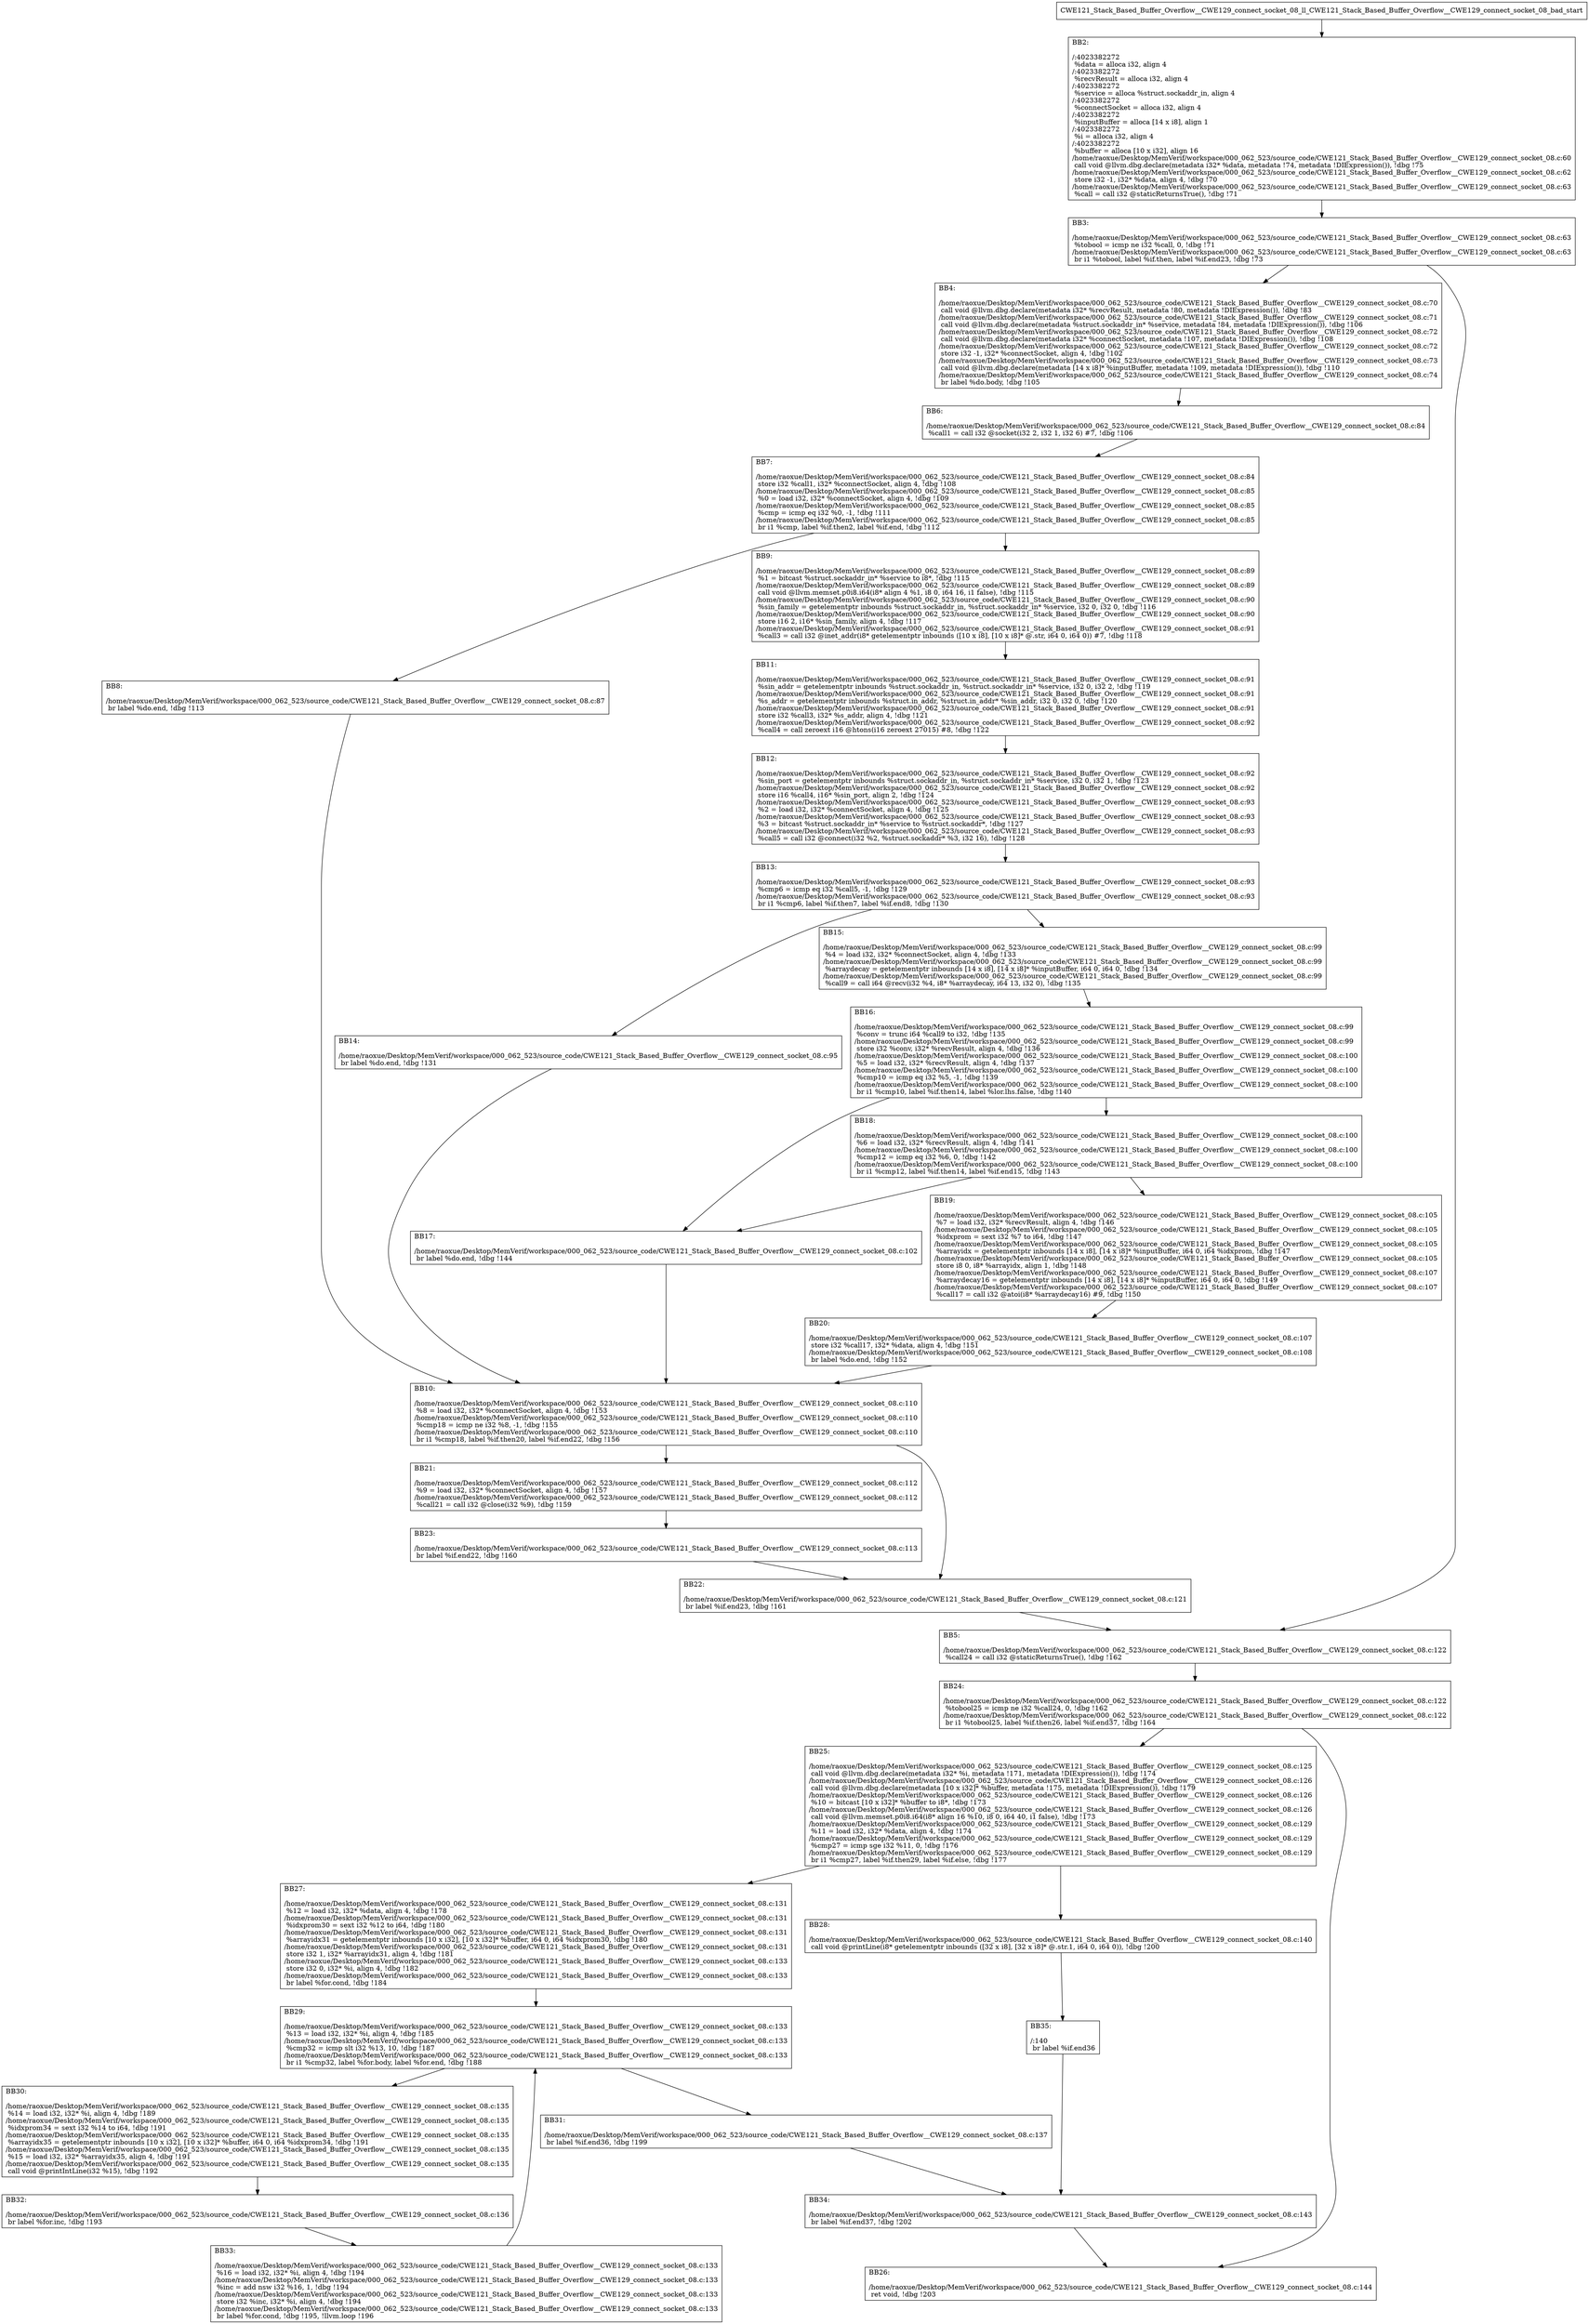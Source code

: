 digraph "CFG for'CWE121_Stack_Based_Buffer_Overflow__CWE129_connect_socket_08_ll_CWE121_Stack_Based_Buffer_Overflow__CWE129_connect_socket_08_bad' function" {
	BBCWE121_Stack_Based_Buffer_Overflow__CWE129_connect_socket_08_ll_CWE121_Stack_Based_Buffer_Overflow__CWE129_connect_socket_08_bad_start[shape=record,label="{CWE121_Stack_Based_Buffer_Overflow__CWE129_connect_socket_08_ll_CWE121_Stack_Based_Buffer_Overflow__CWE129_connect_socket_08_bad_start}"];
	BBCWE121_Stack_Based_Buffer_Overflow__CWE129_connect_socket_08_ll_CWE121_Stack_Based_Buffer_Overflow__CWE129_connect_socket_08_bad_start-> CWE121_Stack_Based_Buffer_Overflow__CWE129_connect_socket_08_ll_CWE121_Stack_Based_Buffer_Overflow__CWE129_connect_socket_08_badBB2;
	CWE121_Stack_Based_Buffer_Overflow__CWE129_connect_socket_08_ll_CWE121_Stack_Based_Buffer_Overflow__CWE129_connect_socket_08_badBB2 [shape=record, label="{BB2:\l\l/:4023382272\l
  %data = alloca i32, align 4\l
/:4023382272\l
  %recvResult = alloca i32, align 4\l
/:4023382272\l
  %service = alloca %struct.sockaddr_in, align 4\l
/:4023382272\l
  %connectSocket = alloca i32, align 4\l
/:4023382272\l
  %inputBuffer = alloca [14 x i8], align 1\l
/:4023382272\l
  %i = alloca i32, align 4\l
/:4023382272\l
  %buffer = alloca [10 x i32], align 16\l
/home/raoxue/Desktop/MemVerif/workspace/000_062_523/source_code/CWE121_Stack_Based_Buffer_Overflow__CWE129_connect_socket_08.c:60\l
  call void @llvm.dbg.declare(metadata i32* %data, metadata !74, metadata !DIExpression()), !dbg !75\l
/home/raoxue/Desktop/MemVerif/workspace/000_062_523/source_code/CWE121_Stack_Based_Buffer_Overflow__CWE129_connect_socket_08.c:62\l
  store i32 -1, i32* %data, align 4, !dbg !70\l
/home/raoxue/Desktop/MemVerif/workspace/000_062_523/source_code/CWE121_Stack_Based_Buffer_Overflow__CWE129_connect_socket_08.c:63\l
  %call = call i32 @staticReturnsTrue(), !dbg !71\l
}"];
	CWE121_Stack_Based_Buffer_Overflow__CWE129_connect_socket_08_ll_CWE121_Stack_Based_Buffer_Overflow__CWE129_connect_socket_08_badBB2-> CWE121_Stack_Based_Buffer_Overflow__CWE129_connect_socket_08_ll_CWE121_Stack_Based_Buffer_Overflow__CWE129_connect_socket_08_badBB3;
	CWE121_Stack_Based_Buffer_Overflow__CWE129_connect_socket_08_ll_CWE121_Stack_Based_Buffer_Overflow__CWE129_connect_socket_08_badBB3 [shape=record, label="{BB3:\l\l/home/raoxue/Desktop/MemVerif/workspace/000_062_523/source_code/CWE121_Stack_Based_Buffer_Overflow__CWE129_connect_socket_08.c:63\l
  %tobool = icmp ne i32 %call, 0, !dbg !71\l
/home/raoxue/Desktop/MemVerif/workspace/000_062_523/source_code/CWE121_Stack_Based_Buffer_Overflow__CWE129_connect_socket_08.c:63\l
  br i1 %tobool, label %if.then, label %if.end23, !dbg !73\l
}"];
	CWE121_Stack_Based_Buffer_Overflow__CWE129_connect_socket_08_ll_CWE121_Stack_Based_Buffer_Overflow__CWE129_connect_socket_08_badBB3-> CWE121_Stack_Based_Buffer_Overflow__CWE129_connect_socket_08_ll_CWE121_Stack_Based_Buffer_Overflow__CWE129_connect_socket_08_badBB4;
	CWE121_Stack_Based_Buffer_Overflow__CWE129_connect_socket_08_ll_CWE121_Stack_Based_Buffer_Overflow__CWE129_connect_socket_08_badBB3-> CWE121_Stack_Based_Buffer_Overflow__CWE129_connect_socket_08_ll_CWE121_Stack_Based_Buffer_Overflow__CWE129_connect_socket_08_badBB5;
	CWE121_Stack_Based_Buffer_Overflow__CWE129_connect_socket_08_ll_CWE121_Stack_Based_Buffer_Overflow__CWE129_connect_socket_08_badBB4 [shape=record, label="{BB4:\l\l/home/raoxue/Desktop/MemVerif/workspace/000_062_523/source_code/CWE121_Stack_Based_Buffer_Overflow__CWE129_connect_socket_08.c:70\l
  call void @llvm.dbg.declare(metadata i32* %recvResult, metadata !80, metadata !DIExpression()), !dbg !83\l
/home/raoxue/Desktop/MemVerif/workspace/000_062_523/source_code/CWE121_Stack_Based_Buffer_Overflow__CWE129_connect_socket_08.c:71\l
  call void @llvm.dbg.declare(metadata %struct.sockaddr_in* %service, metadata !84, metadata !DIExpression()), !dbg !106\l
/home/raoxue/Desktop/MemVerif/workspace/000_062_523/source_code/CWE121_Stack_Based_Buffer_Overflow__CWE129_connect_socket_08.c:72\l
  call void @llvm.dbg.declare(metadata i32* %connectSocket, metadata !107, metadata !DIExpression()), !dbg !108\l
/home/raoxue/Desktop/MemVerif/workspace/000_062_523/source_code/CWE121_Stack_Based_Buffer_Overflow__CWE129_connect_socket_08.c:72\l
  store i32 -1, i32* %connectSocket, align 4, !dbg !102\l
/home/raoxue/Desktop/MemVerif/workspace/000_062_523/source_code/CWE121_Stack_Based_Buffer_Overflow__CWE129_connect_socket_08.c:73\l
  call void @llvm.dbg.declare(metadata [14 x i8]* %inputBuffer, metadata !109, metadata !DIExpression()), !dbg !110\l
/home/raoxue/Desktop/MemVerif/workspace/000_062_523/source_code/CWE121_Stack_Based_Buffer_Overflow__CWE129_connect_socket_08.c:74\l
  br label %do.body, !dbg !105\l
}"];
	CWE121_Stack_Based_Buffer_Overflow__CWE129_connect_socket_08_ll_CWE121_Stack_Based_Buffer_Overflow__CWE129_connect_socket_08_badBB4-> CWE121_Stack_Based_Buffer_Overflow__CWE129_connect_socket_08_ll_CWE121_Stack_Based_Buffer_Overflow__CWE129_connect_socket_08_badBB6;
	CWE121_Stack_Based_Buffer_Overflow__CWE129_connect_socket_08_ll_CWE121_Stack_Based_Buffer_Overflow__CWE129_connect_socket_08_badBB6 [shape=record, label="{BB6:\l\l/home/raoxue/Desktop/MemVerif/workspace/000_062_523/source_code/CWE121_Stack_Based_Buffer_Overflow__CWE129_connect_socket_08.c:84\l
  %call1 = call i32 @socket(i32 2, i32 1, i32 6) #7, !dbg !106\l
}"];
	CWE121_Stack_Based_Buffer_Overflow__CWE129_connect_socket_08_ll_CWE121_Stack_Based_Buffer_Overflow__CWE129_connect_socket_08_badBB6-> CWE121_Stack_Based_Buffer_Overflow__CWE129_connect_socket_08_ll_CWE121_Stack_Based_Buffer_Overflow__CWE129_connect_socket_08_badBB7;
	CWE121_Stack_Based_Buffer_Overflow__CWE129_connect_socket_08_ll_CWE121_Stack_Based_Buffer_Overflow__CWE129_connect_socket_08_badBB7 [shape=record, label="{BB7:\l\l/home/raoxue/Desktop/MemVerif/workspace/000_062_523/source_code/CWE121_Stack_Based_Buffer_Overflow__CWE129_connect_socket_08.c:84\l
  store i32 %call1, i32* %connectSocket, align 4, !dbg !108\l
/home/raoxue/Desktop/MemVerif/workspace/000_062_523/source_code/CWE121_Stack_Based_Buffer_Overflow__CWE129_connect_socket_08.c:85\l
  %0 = load i32, i32* %connectSocket, align 4, !dbg !109\l
/home/raoxue/Desktop/MemVerif/workspace/000_062_523/source_code/CWE121_Stack_Based_Buffer_Overflow__CWE129_connect_socket_08.c:85\l
  %cmp = icmp eq i32 %0, -1, !dbg !111\l
/home/raoxue/Desktop/MemVerif/workspace/000_062_523/source_code/CWE121_Stack_Based_Buffer_Overflow__CWE129_connect_socket_08.c:85\l
  br i1 %cmp, label %if.then2, label %if.end, !dbg !112\l
}"];
	CWE121_Stack_Based_Buffer_Overflow__CWE129_connect_socket_08_ll_CWE121_Stack_Based_Buffer_Overflow__CWE129_connect_socket_08_badBB7-> CWE121_Stack_Based_Buffer_Overflow__CWE129_connect_socket_08_ll_CWE121_Stack_Based_Buffer_Overflow__CWE129_connect_socket_08_badBB8;
	CWE121_Stack_Based_Buffer_Overflow__CWE129_connect_socket_08_ll_CWE121_Stack_Based_Buffer_Overflow__CWE129_connect_socket_08_badBB7-> CWE121_Stack_Based_Buffer_Overflow__CWE129_connect_socket_08_ll_CWE121_Stack_Based_Buffer_Overflow__CWE129_connect_socket_08_badBB9;
	CWE121_Stack_Based_Buffer_Overflow__CWE129_connect_socket_08_ll_CWE121_Stack_Based_Buffer_Overflow__CWE129_connect_socket_08_badBB8 [shape=record, label="{BB8:\l\l/home/raoxue/Desktop/MemVerif/workspace/000_062_523/source_code/CWE121_Stack_Based_Buffer_Overflow__CWE129_connect_socket_08.c:87\l
  br label %do.end, !dbg !113\l
}"];
	CWE121_Stack_Based_Buffer_Overflow__CWE129_connect_socket_08_ll_CWE121_Stack_Based_Buffer_Overflow__CWE129_connect_socket_08_badBB8-> CWE121_Stack_Based_Buffer_Overflow__CWE129_connect_socket_08_ll_CWE121_Stack_Based_Buffer_Overflow__CWE129_connect_socket_08_badBB10;
	CWE121_Stack_Based_Buffer_Overflow__CWE129_connect_socket_08_ll_CWE121_Stack_Based_Buffer_Overflow__CWE129_connect_socket_08_badBB9 [shape=record, label="{BB9:\l\l/home/raoxue/Desktop/MemVerif/workspace/000_062_523/source_code/CWE121_Stack_Based_Buffer_Overflow__CWE129_connect_socket_08.c:89\l
  %1 = bitcast %struct.sockaddr_in* %service to i8*, !dbg !115\l
/home/raoxue/Desktop/MemVerif/workspace/000_062_523/source_code/CWE121_Stack_Based_Buffer_Overflow__CWE129_connect_socket_08.c:89\l
  call void @llvm.memset.p0i8.i64(i8* align 4 %1, i8 0, i64 16, i1 false), !dbg !115\l
/home/raoxue/Desktop/MemVerif/workspace/000_062_523/source_code/CWE121_Stack_Based_Buffer_Overflow__CWE129_connect_socket_08.c:90\l
  %sin_family = getelementptr inbounds %struct.sockaddr_in, %struct.sockaddr_in* %service, i32 0, i32 0, !dbg !116\l
/home/raoxue/Desktop/MemVerif/workspace/000_062_523/source_code/CWE121_Stack_Based_Buffer_Overflow__CWE129_connect_socket_08.c:90\l
  store i16 2, i16* %sin_family, align 4, !dbg !117\l
/home/raoxue/Desktop/MemVerif/workspace/000_062_523/source_code/CWE121_Stack_Based_Buffer_Overflow__CWE129_connect_socket_08.c:91\l
  %call3 = call i32 @inet_addr(i8* getelementptr inbounds ([10 x i8], [10 x i8]* @.str, i64 0, i64 0)) #7, !dbg !118\l
}"];
	CWE121_Stack_Based_Buffer_Overflow__CWE129_connect_socket_08_ll_CWE121_Stack_Based_Buffer_Overflow__CWE129_connect_socket_08_badBB9-> CWE121_Stack_Based_Buffer_Overflow__CWE129_connect_socket_08_ll_CWE121_Stack_Based_Buffer_Overflow__CWE129_connect_socket_08_badBB11;
	CWE121_Stack_Based_Buffer_Overflow__CWE129_connect_socket_08_ll_CWE121_Stack_Based_Buffer_Overflow__CWE129_connect_socket_08_badBB11 [shape=record, label="{BB11:\l\l/home/raoxue/Desktop/MemVerif/workspace/000_062_523/source_code/CWE121_Stack_Based_Buffer_Overflow__CWE129_connect_socket_08.c:91\l
  %sin_addr = getelementptr inbounds %struct.sockaddr_in, %struct.sockaddr_in* %service, i32 0, i32 2, !dbg !119\l
/home/raoxue/Desktop/MemVerif/workspace/000_062_523/source_code/CWE121_Stack_Based_Buffer_Overflow__CWE129_connect_socket_08.c:91\l
  %s_addr = getelementptr inbounds %struct.in_addr, %struct.in_addr* %sin_addr, i32 0, i32 0, !dbg !120\l
/home/raoxue/Desktop/MemVerif/workspace/000_062_523/source_code/CWE121_Stack_Based_Buffer_Overflow__CWE129_connect_socket_08.c:91\l
  store i32 %call3, i32* %s_addr, align 4, !dbg !121\l
/home/raoxue/Desktop/MemVerif/workspace/000_062_523/source_code/CWE121_Stack_Based_Buffer_Overflow__CWE129_connect_socket_08.c:92\l
  %call4 = call zeroext i16 @htons(i16 zeroext 27015) #8, !dbg !122\l
}"];
	CWE121_Stack_Based_Buffer_Overflow__CWE129_connect_socket_08_ll_CWE121_Stack_Based_Buffer_Overflow__CWE129_connect_socket_08_badBB11-> CWE121_Stack_Based_Buffer_Overflow__CWE129_connect_socket_08_ll_CWE121_Stack_Based_Buffer_Overflow__CWE129_connect_socket_08_badBB12;
	CWE121_Stack_Based_Buffer_Overflow__CWE129_connect_socket_08_ll_CWE121_Stack_Based_Buffer_Overflow__CWE129_connect_socket_08_badBB12 [shape=record, label="{BB12:\l\l/home/raoxue/Desktop/MemVerif/workspace/000_062_523/source_code/CWE121_Stack_Based_Buffer_Overflow__CWE129_connect_socket_08.c:92\l
  %sin_port = getelementptr inbounds %struct.sockaddr_in, %struct.sockaddr_in* %service, i32 0, i32 1, !dbg !123\l
/home/raoxue/Desktop/MemVerif/workspace/000_062_523/source_code/CWE121_Stack_Based_Buffer_Overflow__CWE129_connect_socket_08.c:92\l
  store i16 %call4, i16* %sin_port, align 2, !dbg !124\l
/home/raoxue/Desktop/MemVerif/workspace/000_062_523/source_code/CWE121_Stack_Based_Buffer_Overflow__CWE129_connect_socket_08.c:93\l
  %2 = load i32, i32* %connectSocket, align 4, !dbg !125\l
/home/raoxue/Desktop/MemVerif/workspace/000_062_523/source_code/CWE121_Stack_Based_Buffer_Overflow__CWE129_connect_socket_08.c:93\l
  %3 = bitcast %struct.sockaddr_in* %service to %struct.sockaddr*, !dbg !127\l
/home/raoxue/Desktop/MemVerif/workspace/000_062_523/source_code/CWE121_Stack_Based_Buffer_Overflow__CWE129_connect_socket_08.c:93\l
  %call5 = call i32 @connect(i32 %2, %struct.sockaddr* %3, i32 16), !dbg !128\l
}"];
	CWE121_Stack_Based_Buffer_Overflow__CWE129_connect_socket_08_ll_CWE121_Stack_Based_Buffer_Overflow__CWE129_connect_socket_08_badBB12-> CWE121_Stack_Based_Buffer_Overflow__CWE129_connect_socket_08_ll_CWE121_Stack_Based_Buffer_Overflow__CWE129_connect_socket_08_badBB13;
	CWE121_Stack_Based_Buffer_Overflow__CWE129_connect_socket_08_ll_CWE121_Stack_Based_Buffer_Overflow__CWE129_connect_socket_08_badBB13 [shape=record, label="{BB13:\l\l/home/raoxue/Desktop/MemVerif/workspace/000_062_523/source_code/CWE121_Stack_Based_Buffer_Overflow__CWE129_connect_socket_08.c:93\l
  %cmp6 = icmp eq i32 %call5, -1, !dbg !129\l
/home/raoxue/Desktop/MemVerif/workspace/000_062_523/source_code/CWE121_Stack_Based_Buffer_Overflow__CWE129_connect_socket_08.c:93\l
  br i1 %cmp6, label %if.then7, label %if.end8, !dbg !130\l
}"];
	CWE121_Stack_Based_Buffer_Overflow__CWE129_connect_socket_08_ll_CWE121_Stack_Based_Buffer_Overflow__CWE129_connect_socket_08_badBB13-> CWE121_Stack_Based_Buffer_Overflow__CWE129_connect_socket_08_ll_CWE121_Stack_Based_Buffer_Overflow__CWE129_connect_socket_08_badBB14;
	CWE121_Stack_Based_Buffer_Overflow__CWE129_connect_socket_08_ll_CWE121_Stack_Based_Buffer_Overflow__CWE129_connect_socket_08_badBB13-> CWE121_Stack_Based_Buffer_Overflow__CWE129_connect_socket_08_ll_CWE121_Stack_Based_Buffer_Overflow__CWE129_connect_socket_08_badBB15;
	CWE121_Stack_Based_Buffer_Overflow__CWE129_connect_socket_08_ll_CWE121_Stack_Based_Buffer_Overflow__CWE129_connect_socket_08_badBB14 [shape=record, label="{BB14:\l\l/home/raoxue/Desktop/MemVerif/workspace/000_062_523/source_code/CWE121_Stack_Based_Buffer_Overflow__CWE129_connect_socket_08.c:95\l
  br label %do.end, !dbg !131\l
}"];
	CWE121_Stack_Based_Buffer_Overflow__CWE129_connect_socket_08_ll_CWE121_Stack_Based_Buffer_Overflow__CWE129_connect_socket_08_badBB14-> CWE121_Stack_Based_Buffer_Overflow__CWE129_connect_socket_08_ll_CWE121_Stack_Based_Buffer_Overflow__CWE129_connect_socket_08_badBB10;
	CWE121_Stack_Based_Buffer_Overflow__CWE129_connect_socket_08_ll_CWE121_Stack_Based_Buffer_Overflow__CWE129_connect_socket_08_badBB15 [shape=record, label="{BB15:\l\l/home/raoxue/Desktop/MemVerif/workspace/000_062_523/source_code/CWE121_Stack_Based_Buffer_Overflow__CWE129_connect_socket_08.c:99\l
  %4 = load i32, i32* %connectSocket, align 4, !dbg !133\l
/home/raoxue/Desktop/MemVerif/workspace/000_062_523/source_code/CWE121_Stack_Based_Buffer_Overflow__CWE129_connect_socket_08.c:99\l
  %arraydecay = getelementptr inbounds [14 x i8], [14 x i8]* %inputBuffer, i64 0, i64 0, !dbg !134\l
/home/raoxue/Desktop/MemVerif/workspace/000_062_523/source_code/CWE121_Stack_Based_Buffer_Overflow__CWE129_connect_socket_08.c:99\l
  %call9 = call i64 @recv(i32 %4, i8* %arraydecay, i64 13, i32 0), !dbg !135\l
}"];
	CWE121_Stack_Based_Buffer_Overflow__CWE129_connect_socket_08_ll_CWE121_Stack_Based_Buffer_Overflow__CWE129_connect_socket_08_badBB15-> CWE121_Stack_Based_Buffer_Overflow__CWE129_connect_socket_08_ll_CWE121_Stack_Based_Buffer_Overflow__CWE129_connect_socket_08_badBB16;
	CWE121_Stack_Based_Buffer_Overflow__CWE129_connect_socket_08_ll_CWE121_Stack_Based_Buffer_Overflow__CWE129_connect_socket_08_badBB16 [shape=record, label="{BB16:\l\l/home/raoxue/Desktop/MemVerif/workspace/000_062_523/source_code/CWE121_Stack_Based_Buffer_Overflow__CWE129_connect_socket_08.c:99\l
  %conv = trunc i64 %call9 to i32, !dbg !135\l
/home/raoxue/Desktop/MemVerif/workspace/000_062_523/source_code/CWE121_Stack_Based_Buffer_Overflow__CWE129_connect_socket_08.c:99\l
  store i32 %conv, i32* %recvResult, align 4, !dbg !136\l
/home/raoxue/Desktop/MemVerif/workspace/000_062_523/source_code/CWE121_Stack_Based_Buffer_Overflow__CWE129_connect_socket_08.c:100\l
  %5 = load i32, i32* %recvResult, align 4, !dbg !137\l
/home/raoxue/Desktop/MemVerif/workspace/000_062_523/source_code/CWE121_Stack_Based_Buffer_Overflow__CWE129_connect_socket_08.c:100\l
  %cmp10 = icmp eq i32 %5, -1, !dbg !139\l
/home/raoxue/Desktop/MemVerif/workspace/000_062_523/source_code/CWE121_Stack_Based_Buffer_Overflow__CWE129_connect_socket_08.c:100\l
  br i1 %cmp10, label %if.then14, label %lor.lhs.false, !dbg !140\l
}"];
	CWE121_Stack_Based_Buffer_Overflow__CWE129_connect_socket_08_ll_CWE121_Stack_Based_Buffer_Overflow__CWE129_connect_socket_08_badBB16-> CWE121_Stack_Based_Buffer_Overflow__CWE129_connect_socket_08_ll_CWE121_Stack_Based_Buffer_Overflow__CWE129_connect_socket_08_badBB17;
	CWE121_Stack_Based_Buffer_Overflow__CWE129_connect_socket_08_ll_CWE121_Stack_Based_Buffer_Overflow__CWE129_connect_socket_08_badBB16-> CWE121_Stack_Based_Buffer_Overflow__CWE129_connect_socket_08_ll_CWE121_Stack_Based_Buffer_Overflow__CWE129_connect_socket_08_badBB18;
	CWE121_Stack_Based_Buffer_Overflow__CWE129_connect_socket_08_ll_CWE121_Stack_Based_Buffer_Overflow__CWE129_connect_socket_08_badBB18 [shape=record, label="{BB18:\l\l/home/raoxue/Desktop/MemVerif/workspace/000_062_523/source_code/CWE121_Stack_Based_Buffer_Overflow__CWE129_connect_socket_08.c:100\l
  %6 = load i32, i32* %recvResult, align 4, !dbg !141\l
/home/raoxue/Desktop/MemVerif/workspace/000_062_523/source_code/CWE121_Stack_Based_Buffer_Overflow__CWE129_connect_socket_08.c:100\l
  %cmp12 = icmp eq i32 %6, 0, !dbg !142\l
/home/raoxue/Desktop/MemVerif/workspace/000_062_523/source_code/CWE121_Stack_Based_Buffer_Overflow__CWE129_connect_socket_08.c:100\l
  br i1 %cmp12, label %if.then14, label %if.end15, !dbg !143\l
}"];
	CWE121_Stack_Based_Buffer_Overflow__CWE129_connect_socket_08_ll_CWE121_Stack_Based_Buffer_Overflow__CWE129_connect_socket_08_badBB18-> CWE121_Stack_Based_Buffer_Overflow__CWE129_connect_socket_08_ll_CWE121_Stack_Based_Buffer_Overflow__CWE129_connect_socket_08_badBB17;
	CWE121_Stack_Based_Buffer_Overflow__CWE129_connect_socket_08_ll_CWE121_Stack_Based_Buffer_Overflow__CWE129_connect_socket_08_badBB18-> CWE121_Stack_Based_Buffer_Overflow__CWE129_connect_socket_08_ll_CWE121_Stack_Based_Buffer_Overflow__CWE129_connect_socket_08_badBB19;
	CWE121_Stack_Based_Buffer_Overflow__CWE129_connect_socket_08_ll_CWE121_Stack_Based_Buffer_Overflow__CWE129_connect_socket_08_badBB17 [shape=record, label="{BB17:\l\l/home/raoxue/Desktop/MemVerif/workspace/000_062_523/source_code/CWE121_Stack_Based_Buffer_Overflow__CWE129_connect_socket_08.c:102\l
  br label %do.end, !dbg !144\l
}"];
	CWE121_Stack_Based_Buffer_Overflow__CWE129_connect_socket_08_ll_CWE121_Stack_Based_Buffer_Overflow__CWE129_connect_socket_08_badBB17-> CWE121_Stack_Based_Buffer_Overflow__CWE129_connect_socket_08_ll_CWE121_Stack_Based_Buffer_Overflow__CWE129_connect_socket_08_badBB10;
	CWE121_Stack_Based_Buffer_Overflow__CWE129_connect_socket_08_ll_CWE121_Stack_Based_Buffer_Overflow__CWE129_connect_socket_08_badBB19 [shape=record, label="{BB19:\l\l/home/raoxue/Desktop/MemVerif/workspace/000_062_523/source_code/CWE121_Stack_Based_Buffer_Overflow__CWE129_connect_socket_08.c:105\l
  %7 = load i32, i32* %recvResult, align 4, !dbg !146\l
/home/raoxue/Desktop/MemVerif/workspace/000_062_523/source_code/CWE121_Stack_Based_Buffer_Overflow__CWE129_connect_socket_08.c:105\l
  %idxprom = sext i32 %7 to i64, !dbg !147\l
/home/raoxue/Desktop/MemVerif/workspace/000_062_523/source_code/CWE121_Stack_Based_Buffer_Overflow__CWE129_connect_socket_08.c:105\l
  %arrayidx = getelementptr inbounds [14 x i8], [14 x i8]* %inputBuffer, i64 0, i64 %idxprom, !dbg !147\l
/home/raoxue/Desktop/MemVerif/workspace/000_062_523/source_code/CWE121_Stack_Based_Buffer_Overflow__CWE129_connect_socket_08.c:105\l
  store i8 0, i8* %arrayidx, align 1, !dbg !148\l
/home/raoxue/Desktop/MemVerif/workspace/000_062_523/source_code/CWE121_Stack_Based_Buffer_Overflow__CWE129_connect_socket_08.c:107\l
  %arraydecay16 = getelementptr inbounds [14 x i8], [14 x i8]* %inputBuffer, i64 0, i64 0, !dbg !149\l
/home/raoxue/Desktop/MemVerif/workspace/000_062_523/source_code/CWE121_Stack_Based_Buffer_Overflow__CWE129_connect_socket_08.c:107\l
  %call17 = call i32 @atoi(i8* %arraydecay16) #9, !dbg !150\l
}"];
	CWE121_Stack_Based_Buffer_Overflow__CWE129_connect_socket_08_ll_CWE121_Stack_Based_Buffer_Overflow__CWE129_connect_socket_08_badBB19-> CWE121_Stack_Based_Buffer_Overflow__CWE129_connect_socket_08_ll_CWE121_Stack_Based_Buffer_Overflow__CWE129_connect_socket_08_badBB20;
	CWE121_Stack_Based_Buffer_Overflow__CWE129_connect_socket_08_ll_CWE121_Stack_Based_Buffer_Overflow__CWE129_connect_socket_08_badBB20 [shape=record, label="{BB20:\l\l/home/raoxue/Desktop/MemVerif/workspace/000_062_523/source_code/CWE121_Stack_Based_Buffer_Overflow__CWE129_connect_socket_08.c:107\l
  store i32 %call17, i32* %data, align 4, !dbg !151\l
/home/raoxue/Desktop/MemVerif/workspace/000_062_523/source_code/CWE121_Stack_Based_Buffer_Overflow__CWE129_connect_socket_08.c:108\l
  br label %do.end, !dbg !152\l
}"];
	CWE121_Stack_Based_Buffer_Overflow__CWE129_connect_socket_08_ll_CWE121_Stack_Based_Buffer_Overflow__CWE129_connect_socket_08_badBB20-> CWE121_Stack_Based_Buffer_Overflow__CWE129_connect_socket_08_ll_CWE121_Stack_Based_Buffer_Overflow__CWE129_connect_socket_08_badBB10;
	CWE121_Stack_Based_Buffer_Overflow__CWE129_connect_socket_08_ll_CWE121_Stack_Based_Buffer_Overflow__CWE129_connect_socket_08_badBB10 [shape=record, label="{BB10:\l\l/home/raoxue/Desktop/MemVerif/workspace/000_062_523/source_code/CWE121_Stack_Based_Buffer_Overflow__CWE129_connect_socket_08.c:110\l
  %8 = load i32, i32* %connectSocket, align 4, !dbg !153\l
/home/raoxue/Desktop/MemVerif/workspace/000_062_523/source_code/CWE121_Stack_Based_Buffer_Overflow__CWE129_connect_socket_08.c:110\l
  %cmp18 = icmp ne i32 %8, -1, !dbg !155\l
/home/raoxue/Desktop/MemVerif/workspace/000_062_523/source_code/CWE121_Stack_Based_Buffer_Overflow__CWE129_connect_socket_08.c:110\l
  br i1 %cmp18, label %if.then20, label %if.end22, !dbg !156\l
}"];
	CWE121_Stack_Based_Buffer_Overflow__CWE129_connect_socket_08_ll_CWE121_Stack_Based_Buffer_Overflow__CWE129_connect_socket_08_badBB10-> CWE121_Stack_Based_Buffer_Overflow__CWE129_connect_socket_08_ll_CWE121_Stack_Based_Buffer_Overflow__CWE129_connect_socket_08_badBB21;
	CWE121_Stack_Based_Buffer_Overflow__CWE129_connect_socket_08_ll_CWE121_Stack_Based_Buffer_Overflow__CWE129_connect_socket_08_badBB10-> CWE121_Stack_Based_Buffer_Overflow__CWE129_connect_socket_08_ll_CWE121_Stack_Based_Buffer_Overflow__CWE129_connect_socket_08_badBB22;
	CWE121_Stack_Based_Buffer_Overflow__CWE129_connect_socket_08_ll_CWE121_Stack_Based_Buffer_Overflow__CWE129_connect_socket_08_badBB21 [shape=record, label="{BB21:\l\l/home/raoxue/Desktop/MemVerif/workspace/000_062_523/source_code/CWE121_Stack_Based_Buffer_Overflow__CWE129_connect_socket_08.c:112\l
  %9 = load i32, i32* %connectSocket, align 4, !dbg !157\l
/home/raoxue/Desktop/MemVerif/workspace/000_062_523/source_code/CWE121_Stack_Based_Buffer_Overflow__CWE129_connect_socket_08.c:112\l
  %call21 = call i32 @close(i32 %9), !dbg !159\l
}"];
	CWE121_Stack_Based_Buffer_Overflow__CWE129_connect_socket_08_ll_CWE121_Stack_Based_Buffer_Overflow__CWE129_connect_socket_08_badBB21-> CWE121_Stack_Based_Buffer_Overflow__CWE129_connect_socket_08_ll_CWE121_Stack_Based_Buffer_Overflow__CWE129_connect_socket_08_badBB23;
	CWE121_Stack_Based_Buffer_Overflow__CWE129_connect_socket_08_ll_CWE121_Stack_Based_Buffer_Overflow__CWE129_connect_socket_08_badBB23 [shape=record, label="{BB23:\l\l/home/raoxue/Desktop/MemVerif/workspace/000_062_523/source_code/CWE121_Stack_Based_Buffer_Overflow__CWE129_connect_socket_08.c:113\l
  br label %if.end22, !dbg !160\l
}"];
	CWE121_Stack_Based_Buffer_Overflow__CWE129_connect_socket_08_ll_CWE121_Stack_Based_Buffer_Overflow__CWE129_connect_socket_08_badBB23-> CWE121_Stack_Based_Buffer_Overflow__CWE129_connect_socket_08_ll_CWE121_Stack_Based_Buffer_Overflow__CWE129_connect_socket_08_badBB22;
	CWE121_Stack_Based_Buffer_Overflow__CWE129_connect_socket_08_ll_CWE121_Stack_Based_Buffer_Overflow__CWE129_connect_socket_08_badBB22 [shape=record, label="{BB22:\l\l/home/raoxue/Desktop/MemVerif/workspace/000_062_523/source_code/CWE121_Stack_Based_Buffer_Overflow__CWE129_connect_socket_08.c:121\l
  br label %if.end23, !dbg !161\l
}"];
	CWE121_Stack_Based_Buffer_Overflow__CWE129_connect_socket_08_ll_CWE121_Stack_Based_Buffer_Overflow__CWE129_connect_socket_08_badBB22-> CWE121_Stack_Based_Buffer_Overflow__CWE129_connect_socket_08_ll_CWE121_Stack_Based_Buffer_Overflow__CWE129_connect_socket_08_badBB5;
	CWE121_Stack_Based_Buffer_Overflow__CWE129_connect_socket_08_ll_CWE121_Stack_Based_Buffer_Overflow__CWE129_connect_socket_08_badBB5 [shape=record, label="{BB5:\l\l/home/raoxue/Desktop/MemVerif/workspace/000_062_523/source_code/CWE121_Stack_Based_Buffer_Overflow__CWE129_connect_socket_08.c:122\l
  %call24 = call i32 @staticReturnsTrue(), !dbg !162\l
}"];
	CWE121_Stack_Based_Buffer_Overflow__CWE129_connect_socket_08_ll_CWE121_Stack_Based_Buffer_Overflow__CWE129_connect_socket_08_badBB5-> CWE121_Stack_Based_Buffer_Overflow__CWE129_connect_socket_08_ll_CWE121_Stack_Based_Buffer_Overflow__CWE129_connect_socket_08_badBB24;
	CWE121_Stack_Based_Buffer_Overflow__CWE129_connect_socket_08_ll_CWE121_Stack_Based_Buffer_Overflow__CWE129_connect_socket_08_badBB24 [shape=record, label="{BB24:\l\l/home/raoxue/Desktop/MemVerif/workspace/000_062_523/source_code/CWE121_Stack_Based_Buffer_Overflow__CWE129_connect_socket_08.c:122\l
  %tobool25 = icmp ne i32 %call24, 0, !dbg !162\l
/home/raoxue/Desktop/MemVerif/workspace/000_062_523/source_code/CWE121_Stack_Based_Buffer_Overflow__CWE129_connect_socket_08.c:122\l
  br i1 %tobool25, label %if.then26, label %if.end37, !dbg !164\l
}"];
	CWE121_Stack_Based_Buffer_Overflow__CWE129_connect_socket_08_ll_CWE121_Stack_Based_Buffer_Overflow__CWE129_connect_socket_08_badBB24-> CWE121_Stack_Based_Buffer_Overflow__CWE129_connect_socket_08_ll_CWE121_Stack_Based_Buffer_Overflow__CWE129_connect_socket_08_badBB25;
	CWE121_Stack_Based_Buffer_Overflow__CWE129_connect_socket_08_ll_CWE121_Stack_Based_Buffer_Overflow__CWE129_connect_socket_08_badBB24-> CWE121_Stack_Based_Buffer_Overflow__CWE129_connect_socket_08_ll_CWE121_Stack_Based_Buffer_Overflow__CWE129_connect_socket_08_badBB26;
	CWE121_Stack_Based_Buffer_Overflow__CWE129_connect_socket_08_ll_CWE121_Stack_Based_Buffer_Overflow__CWE129_connect_socket_08_badBB25 [shape=record, label="{BB25:\l\l/home/raoxue/Desktop/MemVerif/workspace/000_062_523/source_code/CWE121_Stack_Based_Buffer_Overflow__CWE129_connect_socket_08.c:125\l
  call void @llvm.dbg.declare(metadata i32* %i, metadata !171, metadata !DIExpression()), !dbg !174\l
/home/raoxue/Desktop/MemVerif/workspace/000_062_523/source_code/CWE121_Stack_Based_Buffer_Overflow__CWE129_connect_socket_08.c:126\l
  call void @llvm.dbg.declare(metadata [10 x i32]* %buffer, metadata !175, metadata !DIExpression()), !dbg !179\l
/home/raoxue/Desktop/MemVerif/workspace/000_062_523/source_code/CWE121_Stack_Based_Buffer_Overflow__CWE129_connect_socket_08.c:126\l
  %10 = bitcast [10 x i32]* %buffer to i8*, !dbg !173\l
/home/raoxue/Desktop/MemVerif/workspace/000_062_523/source_code/CWE121_Stack_Based_Buffer_Overflow__CWE129_connect_socket_08.c:126\l
  call void @llvm.memset.p0i8.i64(i8* align 16 %10, i8 0, i64 40, i1 false), !dbg !173\l
/home/raoxue/Desktop/MemVerif/workspace/000_062_523/source_code/CWE121_Stack_Based_Buffer_Overflow__CWE129_connect_socket_08.c:129\l
  %11 = load i32, i32* %data, align 4, !dbg !174\l
/home/raoxue/Desktop/MemVerif/workspace/000_062_523/source_code/CWE121_Stack_Based_Buffer_Overflow__CWE129_connect_socket_08.c:129\l
  %cmp27 = icmp sge i32 %11, 0, !dbg !176\l
/home/raoxue/Desktop/MemVerif/workspace/000_062_523/source_code/CWE121_Stack_Based_Buffer_Overflow__CWE129_connect_socket_08.c:129\l
  br i1 %cmp27, label %if.then29, label %if.else, !dbg !177\l
}"];
	CWE121_Stack_Based_Buffer_Overflow__CWE129_connect_socket_08_ll_CWE121_Stack_Based_Buffer_Overflow__CWE129_connect_socket_08_badBB25-> CWE121_Stack_Based_Buffer_Overflow__CWE129_connect_socket_08_ll_CWE121_Stack_Based_Buffer_Overflow__CWE129_connect_socket_08_badBB27;
	CWE121_Stack_Based_Buffer_Overflow__CWE129_connect_socket_08_ll_CWE121_Stack_Based_Buffer_Overflow__CWE129_connect_socket_08_badBB25-> CWE121_Stack_Based_Buffer_Overflow__CWE129_connect_socket_08_ll_CWE121_Stack_Based_Buffer_Overflow__CWE129_connect_socket_08_badBB28;
	CWE121_Stack_Based_Buffer_Overflow__CWE129_connect_socket_08_ll_CWE121_Stack_Based_Buffer_Overflow__CWE129_connect_socket_08_badBB27 [shape=record, label="{BB27:\l\l/home/raoxue/Desktop/MemVerif/workspace/000_062_523/source_code/CWE121_Stack_Based_Buffer_Overflow__CWE129_connect_socket_08.c:131\l
  %12 = load i32, i32* %data, align 4, !dbg !178\l
/home/raoxue/Desktop/MemVerif/workspace/000_062_523/source_code/CWE121_Stack_Based_Buffer_Overflow__CWE129_connect_socket_08.c:131\l
  %idxprom30 = sext i32 %12 to i64, !dbg !180\l
/home/raoxue/Desktop/MemVerif/workspace/000_062_523/source_code/CWE121_Stack_Based_Buffer_Overflow__CWE129_connect_socket_08.c:131\l
  %arrayidx31 = getelementptr inbounds [10 x i32], [10 x i32]* %buffer, i64 0, i64 %idxprom30, !dbg !180\l
/home/raoxue/Desktop/MemVerif/workspace/000_062_523/source_code/CWE121_Stack_Based_Buffer_Overflow__CWE129_connect_socket_08.c:131\l
  store i32 1, i32* %arrayidx31, align 4, !dbg !181\l
/home/raoxue/Desktop/MemVerif/workspace/000_062_523/source_code/CWE121_Stack_Based_Buffer_Overflow__CWE129_connect_socket_08.c:133\l
  store i32 0, i32* %i, align 4, !dbg !182\l
/home/raoxue/Desktop/MemVerif/workspace/000_062_523/source_code/CWE121_Stack_Based_Buffer_Overflow__CWE129_connect_socket_08.c:133\l
  br label %for.cond, !dbg !184\l
}"];
	CWE121_Stack_Based_Buffer_Overflow__CWE129_connect_socket_08_ll_CWE121_Stack_Based_Buffer_Overflow__CWE129_connect_socket_08_badBB27-> CWE121_Stack_Based_Buffer_Overflow__CWE129_connect_socket_08_ll_CWE121_Stack_Based_Buffer_Overflow__CWE129_connect_socket_08_badBB29;
	CWE121_Stack_Based_Buffer_Overflow__CWE129_connect_socket_08_ll_CWE121_Stack_Based_Buffer_Overflow__CWE129_connect_socket_08_badBB29 [shape=record, label="{BB29:\l\l/home/raoxue/Desktop/MemVerif/workspace/000_062_523/source_code/CWE121_Stack_Based_Buffer_Overflow__CWE129_connect_socket_08.c:133\l
  %13 = load i32, i32* %i, align 4, !dbg !185\l
/home/raoxue/Desktop/MemVerif/workspace/000_062_523/source_code/CWE121_Stack_Based_Buffer_Overflow__CWE129_connect_socket_08.c:133\l
  %cmp32 = icmp slt i32 %13, 10, !dbg !187\l
/home/raoxue/Desktop/MemVerif/workspace/000_062_523/source_code/CWE121_Stack_Based_Buffer_Overflow__CWE129_connect_socket_08.c:133\l
  br i1 %cmp32, label %for.body, label %for.end, !dbg !188\l
}"];
	CWE121_Stack_Based_Buffer_Overflow__CWE129_connect_socket_08_ll_CWE121_Stack_Based_Buffer_Overflow__CWE129_connect_socket_08_badBB29-> CWE121_Stack_Based_Buffer_Overflow__CWE129_connect_socket_08_ll_CWE121_Stack_Based_Buffer_Overflow__CWE129_connect_socket_08_badBB30;
	CWE121_Stack_Based_Buffer_Overflow__CWE129_connect_socket_08_ll_CWE121_Stack_Based_Buffer_Overflow__CWE129_connect_socket_08_badBB29-> CWE121_Stack_Based_Buffer_Overflow__CWE129_connect_socket_08_ll_CWE121_Stack_Based_Buffer_Overflow__CWE129_connect_socket_08_badBB31;
	CWE121_Stack_Based_Buffer_Overflow__CWE129_connect_socket_08_ll_CWE121_Stack_Based_Buffer_Overflow__CWE129_connect_socket_08_badBB30 [shape=record, label="{BB30:\l\l/home/raoxue/Desktop/MemVerif/workspace/000_062_523/source_code/CWE121_Stack_Based_Buffer_Overflow__CWE129_connect_socket_08.c:135\l
  %14 = load i32, i32* %i, align 4, !dbg !189\l
/home/raoxue/Desktop/MemVerif/workspace/000_062_523/source_code/CWE121_Stack_Based_Buffer_Overflow__CWE129_connect_socket_08.c:135\l
  %idxprom34 = sext i32 %14 to i64, !dbg !191\l
/home/raoxue/Desktop/MemVerif/workspace/000_062_523/source_code/CWE121_Stack_Based_Buffer_Overflow__CWE129_connect_socket_08.c:135\l
  %arrayidx35 = getelementptr inbounds [10 x i32], [10 x i32]* %buffer, i64 0, i64 %idxprom34, !dbg !191\l
/home/raoxue/Desktop/MemVerif/workspace/000_062_523/source_code/CWE121_Stack_Based_Buffer_Overflow__CWE129_connect_socket_08.c:135\l
  %15 = load i32, i32* %arrayidx35, align 4, !dbg !191\l
/home/raoxue/Desktop/MemVerif/workspace/000_062_523/source_code/CWE121_Stack_Based_Buffer_Overflow__CWE129_connect_socket_08.c:135\l
  call void @printIntLine(i32 %15), !dbg !192\l
}"];
	CWE121_Stack_Based_Buffer_Overflow__CWE129_connect_socket_08_ll_CWE121_Stack_Based_Buffer_Overflow__CWE129_connect_socket_08_badBB30-> CWE121_Stack_Based_Buffer_Overflow__CWE129_connect_socket_08_ll_CWE121_Stack_Based_Buffer_Overflow__CWE129_connect_socket_08_badBB32;
	CWE121_Stack_Based_Buffer_Overflow__CWE129_connect_socket_08_ll_CWE121_Stack_Based_Buffer_Overflow__CWE129_connect_socket_08_badBB32 [shape=record, label="{BB32:\l\l/home/raoxue/Desktop/MemVerif/workspace/000_062_523/source_code/CWE121_Stack_Based_Buffer_Overflow__CWE129_connect_socket_08.c:136\l
  br label %for.inc, !dbg !193\l
}"];
	CWE121_Stack_Based_Buffer_Overflow__CWE129_connect_socket_08_ll_CWE121_Stack_Based_Buffer_Overflow__CWE129_connect_socket_08_badBB32-> CWE121_Stack_Based_Buffer_Overflow__CWE129_connect_socket_08_ll_CWE121_Stack_Based_Buffer_Overflow__CWE129_connect_socket_08_badBB33;
	CWE121_Stack_Based_Buffer_Overflow__CWE129_connect_socket_08_ll_CWE121_Stack_Based_Buffer_Overflow__CWE129_connect_socket_08_badBB33 [shape=record, label="{BB33:\l\l/home/raoxue/Desktop/MemVerif/workspace/000_062_523/source_code/CWE121_Stack_Based_Buffer_Overflow__CWE129_connect_socket_08.c:133\l
  %16 = load i32, i32* %i, align 4, !dbg !194\l
/home/raoxue/Desktop/MemVerif/workspace/000_062_523/source_code/CWE121_Stack_Based_Buffer_Overflow__CWE129_connect_socket_08.c:133\l
  %inc = add nsw i32 %16, 1, !dbg !194\l
/home/raoxue/Desktop/MemVerif/workspace/000_062_523/source_code/CWE121_Stack_Based_Buffer_Overflow__CWE129_connect_socket_08.c:133\l
  store i32 %inc, i32* %i, align 4, !dbg !194\l
/home/raoxue/Desktop/MemVerif/workspace/000_062_523/source_code/CWE121_Stack_Based_Buffer_Overflow__CWE129_connect_socket_08.c:133\l
  br label %for.cond, !dbg !195, !llvm.loop !196\l
}"];
	CWE121_Stack_Based_Buffer_Overflow__CWE129_connect_socket_08_ll_CWE121_Stack_Based_Buffer_Overflow__CWE129_connect_socket_08_badBB33-> CWE121_Stack_Based_Buffer_Overflow__CWE129_connect_socket_08_ll_CWE121_Stack_Based_Buffer_Overflow__CWE129_connect_socket_08_badBB29;
	CWE121_Stack_Based_Buffer_Overflow__CWE129_connect_socket_08_ll_CWE121_Stack_Based_Buffer_Overflow__CWE129_connect_socket_08_badBB31 [shape=record, label="{BB31:\l\l/home/raoxue/Desktop/MemVerif/workspace/000_062_523/source_code/CWE121_Stack_Based_Buffer_Overflow__CWE129_connect_socket_08.c:137\l
  br label %if.end36, !dbg !199\l
}"];
	CWE121_Stack_Based_Buffer_Overflow__CWE129_connect_socket_08_ll_CWE121_Stack_Based_Buffer_Overflow__CWE129_connect_socket_08_badBB31-> CWE121_Stack_Based_Buffer_Overflow__CWE129_connect_socket_08_ll_CWE121_Stack_Based_Buffer_Overflow__CWE129_connect_socket_08_badBB34;
	CWE121_Stack_Based_Buffer_Overflow__CWE129_connect_socket_08_ll_CWE121_Stack_Based_Buffer_Overflow__CWE129_connect_socket_08_badBB28 [shape=record, label="{BB28:\l\l/home/raoxue/Desktop/MemVerif/workspace/000_062_523/source_code/CWE121_Stack_Based_Buffer_Overflow__CWE129_connect_socket_08.c:140\l
  call void @printLine(i8* getelementptr inbounds ([32 x i8], [32 x i8]* @.str.1, i64 0, i64 0)), !dbg !200\l
}"];
	CWE121_Stack_Based_Buffer_Overflow__CWE129_connect_socket_08_ll_CWE121_Stack_Based_Buffer_Overflow__CWE129_connect_socket_08_badBB28-> CWE121_Stack_Based_Buffer_Overflow__CWE129_connect_socket_08_ll_CWE121_Stack_Based_Buffer_Overflow__CWE129_connect_socket_08_badBB35;
	CWE121_Stack_Based_Buffer_Overflow__CWE129_connect_socket_08_ll_CWE121_Stack_Based_Buffer_Overflow__CWE129_connect_socket_08_badBB35 [shape=record, label="{BB35:\l\l/:140\l
  br label %if.end36\l
}"];
	CWE121_Stack_Based_Buffer_Overflow__CWE129_connect_socket_08_ll_CWE121_Stack_Based_Buffer_Overflow__CWE129_connect_socket_08_badBB35-> CWE121_Stack_Based_Buffer_Overflow__CWE129_connect_socket_08_ll_CWE121_Stack_Based_Buffer_Overflow__CWE129_connect_socket_08_badBB34;
	CWE121_Stack_Based_Buffer_Overflow__CWE129_connect_socket_08_ll_CWE121_Stack_Based_Buffer_Overflow__CWE129_connect_socket_08_badBB34 [shape=record, label="{BB34:\l\l/home/raoxue/Desktop/MemVerif/workspace/000_062_523/source_code/CWE121_Stack_Based_Buffer_Overflow__CWE129_connect_socket_08.c:143\l
  br label %if.end37, !dbg !202\l
}"];
	CWE121_Stack_Based_Buffer_Overflow__CWE129_connect_socket_08_ll_CWE121_Stack_Based_Buffer_Overflow__CWE129_connect_socket_08_badBB34-> CWE121_Stack_Based_Buffer_Overflow__CWE129_connect_socket_08_ll_CWE121_Stack_Based_Buffer_Overflow__CWE129_connect_socket_08_badBB26;
	CWE121_Stack_Based_Buffer_Overflow__CWE129_connect_socket_08_ll_CWE121_Stack_Based_Buffer_Overflow__CWE129_connect_socket_08_badBB26 [shape=record, label="{BB26:\l\l/home/raoxue/Desktop/MemVerif/workspace/000_062_523/source_code/CWE121_Stack_Based_Buffer_Overflow__CWE129_connect_socket_08.c:144\l
  ret void, !dbg !203\l
}"];
}
